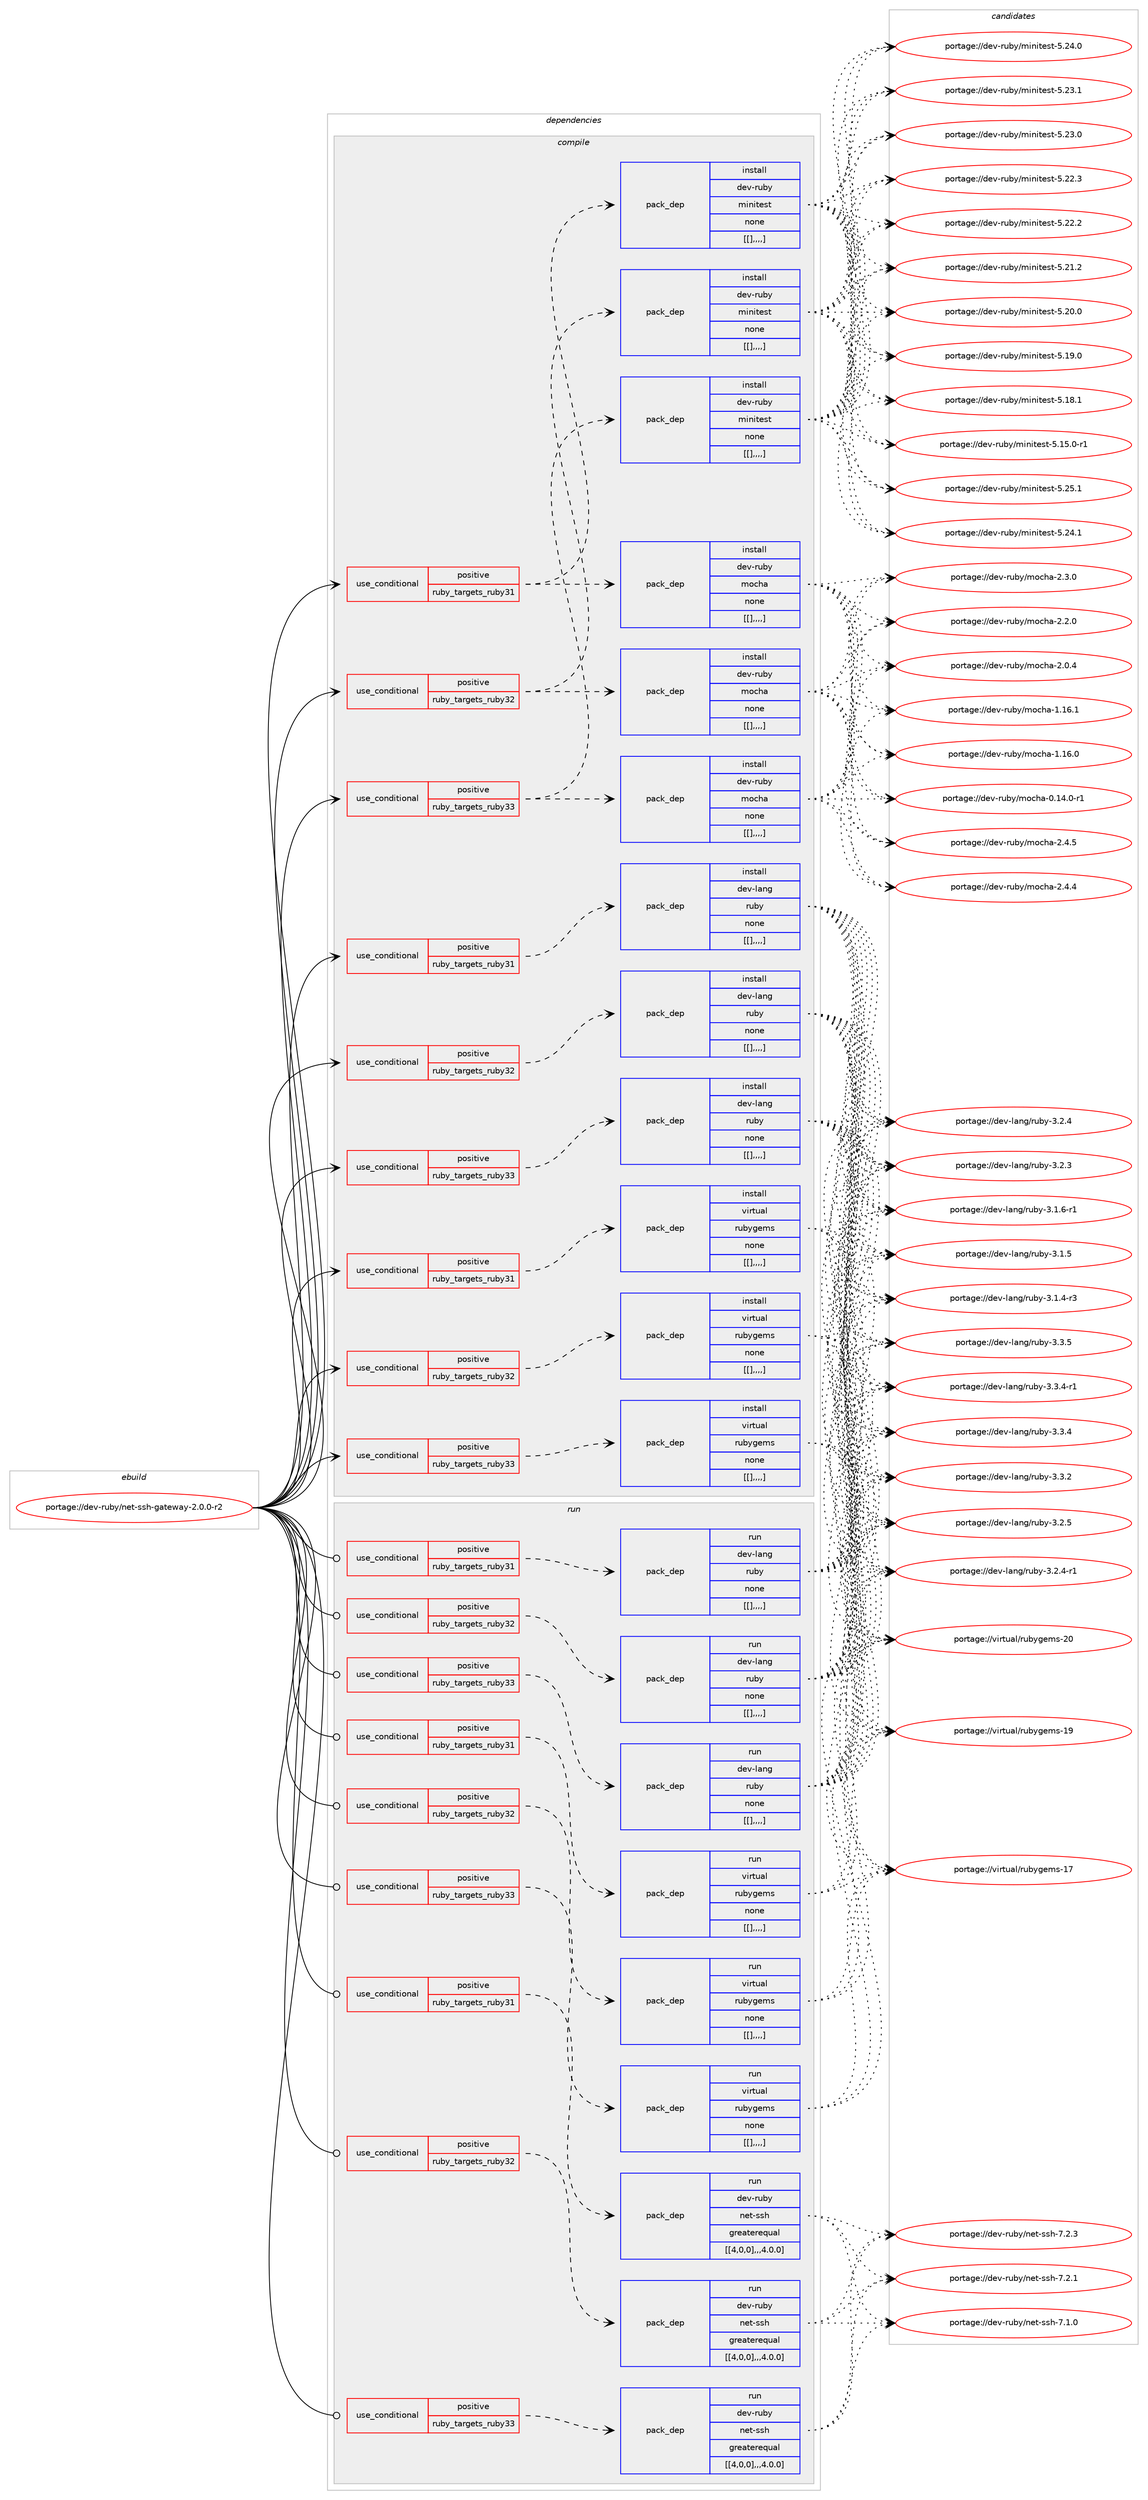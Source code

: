 digraph prolog {

# *************
# Graph options
# *************

newrank=true;
concentrate=true;
compound=true;
graph [rankdir=LR,fontname=Helvetica,fontsize=10,ranksep=1.5];#, ranksep=2.5, nodesep=0.2];
edge  [arrowhead=vee];
node  [fontname=Helvetica,fontsize=10];

# **********
# The ebuild
# **********

subgraph cluster_leftcol {
color=gray;
label=<<i>ebuild</i>>;
id [label="portage://dev-ruby/net-ssh-gateway-2.0.0-r2", color=red, width=4, href="../dev-ruby/net-ssh-gateway-2.0.0-r2.svg"];
}

# ****************
# The dependencies
# ****************

subgraph cluster_midcol {
color=gray;
label=<<i>dependencies</i>>;
subgraph cluster_compile {
fillcolor="#eeeeee";
style=filled;
label=<<i>compile</i>>;
subgraph cond53246 {
dependency195591 [label=<<TABLE BORDER="0" CELLBORDER="1" CELLSPACING="0" CELLPADDING="4"><TR><TD ROWSPAN="3" CELLPADDING="10">use_conditional</TD></TR><TR><TD>positive</TD></TR><TR><TD>ruby_targets_ruby31</TD></TR></TABLE>>, shape=none, color=red];
subgraph pack141009 {
dependency195592 [label=<<TABLE BORDER="0" CELLBORDER="1" CELLSPACING="0" CELLPADDING="4" WIDTH="220"><TR><TD ROWSPAN="6" CELLPADDING="30">pack_dep</TD></TR><TR><TD WIDTH="110">install</TD></TR><TR><TD>dev-lang</TD></TR><TR><TD>ruby</TD></TR><TR><TD>none</TD></TR><TR><TD>[[],,,,]</TD></TR></TABLE>>, shape=none, color=blue];
}
dependency195591:e -> dependency195592:w [weight=20,style="dashed",arrowhead="vee"];
}
id:e -> dependency195591:w [weight=20,style="solid",arrowhead="vee"];
subgraph cond53247 {
dependency195593 [label=<<TABLE BORDER="0" CELLBORDER="1" CELLSPACING="0" CELLPADDING="4"><TR><TD ROWSPAN="3" CELLPADDING="10">use_conditional</TD></TR><TR><TD>positive</TD></TR><TR><TD>ruby_targets_ruby31</TD></TR></TABLE>>, shape=none, color=red];
subgraph pack141010 {
dependency195594 [label=<<TABLE BORDER="0" CELLBORDER="1" CELLSPACING="0" CELLPADDING="4" WIDTH="220"><TR><TD ROWSPAN="6" CELLPADDING="30">pack_dep</TD></TR><TR><TD WIDTH="110">install</TD></TR><TR><TD>dev-ruby</TD></TR><TR><TD>minitest</TD></TR><TR><TD>none</TD></TR><TR><TD>[[],,,,]</TD></TR></TABLE>>, shape=none, color=blue];
}
dependency195593:e -> dependency195594:w [weight=20,style="dashed",arrowhead="vee"];
subgraph pack141011 {
dependency195595 [label=<<TABLE BORDER="0" CELLBORDER="1" CELLSPACING="0" CELLPADDING="4" WIDTH="220"><TR><TD ROWSPAN="6" CELLPADDING="30">pack_dep</TD></TR><TR><TD WIDTH="110">install</TD></TR><TR><TD>dev-ruby</TD></TR><TR><TD>mocha</TD></TR><TR><TD>none</TD></TR><TR><TD>[[],,,,]</TD></TR></TABLE>>, shape=none, color=blue];
}
dependency195593:e -> dependency195595:w [weight=20,style="dashed",arrowhead="vee"];
}
id:e -> dependency195593:w [weight=20,style="solid",arrowhead="vee"];
subgraph cond53248 {
dependency195596 [label=<<TABLE BORDER="0" CELLBORDER="1" CELLSPACING="0" CELLPADDING="4"><TR><TD ROWSPAN="3" CELLPADDING="10">use_conditional</TD></TR><TR><TD>positive</TD></TR><TR><TD>ruby_targets_ruby31</TD></TR></TABLE>>, shape=none, color=red];
subgraph pack141012 {
dependency195597 [label=<<TABLE BORDER="0" CELLBORDER="1" CELLSPACING="0" CELLPADDING="4" WIDTH="220"><TR><TD ROWSPAN="6" CELLPADDING="30">pack_dep</TD></TR><TR><TD WIDTH="110">install</TD></TR><TR><TD>virtual</TD></TR><TR><TD>rubygems</TD></TR><TR><TD>none</TD></TR><TR><TD>[[],,,,]</TD></TR></TABLE>>, shape=none, color=blue];
}
dependency195596:e -> dependency195597:w [weight=20,style="dashed",arrowhead="vee"];
}
id:e -> dependency195596:w [weight=20,style="solid",arrowhead="vee"];
subgraph cond53249 {
dependency195598 [label=<<TABLE BORDER="0" CELLBORDER="1" CELLSPACING="0" CELLPADDING="4"><TR><TD ROWSPAN="3" CELLPADDING="10">use_conditional</TD></TR><TR><TD>positive</TD></TR><TR><TD>ruby_targets_ruby32</TD></TR></TABLE>>, shape=none, color=red];
subgraph pack141013 {
dependency195599 [label=<<TABLE BORDER="0" CELLBORDER="1" CELLSPACING="0" CELLPADDING="4" WIDTH="220"><TR><TD ROWSPAN="6" CELLPADDING="30">pack_dep</TD></TR><TR><TD WIDTH="110">install</TD></TR><TR><TD>dev-lang</TD></TR><TR><TD>ruby</TD></TR><TR><TD>none</TD></TR><TR><TD>[[],,,,]</TD></TR></TABLE>>, shape=none, color=blue];
}
dependency195598:e -> dependency195599:w [weight=20,style="dashed",arrowhead="vee"];
}
id:e -> dependency195598:w [weight=20,style="solid",arrowhead="vee"];
subgraph cond53250 {
dependency195600 [label=<<TABLE BORDER="0" CELLBORDER="1" CELLSPACING="0" CELLPADDING="4"><TR><TD ROWSPAN="3" CELLPADDING="10">use_conditional</TD></TR><TR><TD>positive</TD></TR><TR><TD>ruby_targets_ruby32</TD></TR></TABLE>>, shape=none, color=red];
subgraph pack141014 {
dependency195601 [label=<<TABLE BORDER="0" CELLBORDER="1" CELLSPACING="0" CELLPADDING="4" WIDTH="220"><TR><TD ROWSPAN="6" CELLPADDING="30">pack_dep</TD></TR><TR><TD WIDTH="110">install</TD></TR><TR><TD>dev-ruby</TD></TR><TR><TD>minitest</TD></TR><TR><TD>none</TD></TR><TR><TD>[[],,,,]</TD></TR></TABLE>>, shape=none, color=blue];
}
dependency195600:e -> dependency195601:w [weight=20,style="dashed",arrowhead="vee"];
subgraph pack141015 {
dependency195602 [label=<<TABLE BORDER="0" CELLBORDER="1" CELLSPACING="0" CELLPADDING="4" WIDTH="220"><TR><TD ROWSPAN="6" CELLPADDING="30">pack_dep</TD></TR><TR><TD WIDTH="110">install</TD></TR><TR><TD>dev-ruby</TD></TR><TR><TD>mocha</TD></TR><TR><TD>none</TD></TR><TR><TD>[[],,,,]</TD></TR></TABLE>>, shape=none, color=blue];
}
dependency195600:e -> dependency195602:w [weight=20,style="dashed",arrowhead="vee"];
}
id:e -> dependency195600:w [weight=20,style="solid",arrowhead="vee"];
subgraph cond53251 {
dependency195603 [label=<<TABLE BORDER="0" CELLBORDER="1" CELLSPACING="0" CELLPADDING="4"><TR><TD ROWSPAN="3" CELLPADDING="10">use_conditional</TD></TR><TR><TD>positive</TD></TR><TR><TD>ruby_targets_ruby32</TD></TR></TABLE>>, shape=none, color=red];
subgraph pack141016 {
dependency195604 [label=<<TABLE BORDER="0" CELLBORDER="1" CELLSPACING="0" CELLPADDING="4" WIDTH="220"><TR><TD ROWSPAN="6" CELLPADDING="30">pack_dep</TD></TR><TR><TD WIDTH="110">install</TD></TR><TR><TD>virtual</TD></TR><TR><TD>rubygems</TD></TR><TR><TD>none</TD></TR><TR><TD>[[],,,,]</TD></TR></TABLE>>, shape=none, color=blue];
}
dependency195603:e -> dependency195604:w [weight=20,style="dashed",arrowhead="vee"];
}
id:e -> dependency195603:w [weight=20,style="solid",arrowhead="vee"];
subgraph cond53252 {
dependency195605 [label=<<TABLE BORDER="0" CELLBORDER="1" CELLSPACING="0" CELLPADDING="4"><TR><TD ROWSPAN="3" CELLPADDING="10">use_conditional</TD></TR><TR><TD>positive</TD></TR><TR><TD>ruby_targets_ruby33</TD></TR></TABLE>>, shape=none, color=red];
subgraph pack141017 {
dependency195606 [label=<<TABLE BORDER="0" CELLBORDER="1" CELLSPACING="0" CELLPADDING="4" WIDTH="220"><TR><TD ROWSPAN="6" CELLPADDING="30">pack_dep</TD></TR><TR><TD WIDTH="110">install</TD></TR><TR><TD>dev-lang</TD></TR><TR><TD>ruby</TD></TR><TR><TD>none</TD></TR><TR><TD>[[],,,,]</TD></TR></TABLE>>, shape=none, color=blue];
}
dependency195605:e -> dependency195606:w [weight=20,style="dashed",arrowhead="vee"];
}
id:e -> dependency195605:w [weight=20,style="solid",arrowhead="vee"];
subgraph cond53253 {
dependency195607 [label=<<TABLE BORDER="0" CELLBORDER="1" CELLSPACING="0" CELLPADDING="4"><TR><TD ROWSPAN="3" CELLPADDING="10">use_conditional</TD></TR><TR><TD>positive</TD></TR><TR><TD>ruby_targets_ruby33</TD></TR></TABLE>>, shape=none, color=red];
subgraph pack141018 {
dependency195608 [label=<<TABLE BORDER="0" CELLBORDER="1" CELLSPACING="0" CELLPADDING="4" WIDTH="220"><TR><TD ROWSPAN="6" CELLPADDING="30">pack_dep</TD></TR><TR><TD WIDTH="110">install</TD></TR><TR><TD>dev-ruby</TD></TR><TR><TD>minitest</TD></TR><TR><TD>none</TD></TR><TR><TD>[[],,,,]</TD></TR></TABLE>>, shape=none, color=blue];
}
dependency195607:e -> dependency195608:w [weight=20,style="dashed",arrowhead="vee"];
subgraph pack141019 {
dependency195609 [label=<<TABLE BORDER="0" CELLBORDER="1" CELLSPACING="0" CELLPADDING="4" WIDTH="220"><TR><TD ROWSPAN="6" CELLPADDING="30">pack_dep</TD></TR><TR><TD WIDTH="110">install</TD></TR><TR><TD>dev-ruby</TD></TR><TR><TD>mocha</TD></TR><TR><TD>none</TD></TR><TR><TD>[[],,,,]</TD></TR></TABLE>>, shape=none, color=blue];
}
dependency195607:e -> dependency195609:w [weight=20,style="dashed",arrowhead="vee"];
}
id:e -> dependency195607:w [weight=20,style="solid",arrowhead="vee"];
subgraph cond53254 {
dependency195610 [label=<<TABLE BORDER="0" CELLBORDER="1" CELLSPACING="0" CELLPADDING="4"><TR><TD ROWSPAN="3" CELLPADDING="10">use_conditional</TD></TR><TR><TD>positive</TD></TR><TR><TD>ruby_targets_ruby33</TD></TR></TABLE>>, shape=none, color=red];
subgraph pack141020 {
dependency195611 [label=<<TABLE BORDER="0" CELLBORDER="1" CELLSPACING="0" CELLPADDING="4" WIDTH="220"><TR><TD ROWSPAN="6" CELLPADDING="30">pack_dep</TD></TR><TR><TD WIDTH="110">install</TD></TR><TR><TD>virtual</TD></TR><TR><TD>rubygems</TD></TR><TR><TD>none</TD></TR><TR><TD>[[],,,,]</TD></TR></TABLE>>, shape=none, color=blue];
}
dependency195610:e -> dependency195611:w [weight=20,style="dashed",arrowhead="vee"];
}
id:e -> dependency195610:w [weight=20,style="solid",arrowhead="vee"];
}
subgraph cluster_compileandrun {
fillcolor="#eeeeee";
style=filled;
label=<<i>compile and run</i>>;
}
subgraph cluster_run {
fillcolor="#eeeeee";
style=filled;
label=<<i>run</i>>;
subgraph cond53255 {
dependency195612 [label=<<TABLE BORDER="0" CELLBORDER="1" CELLSPACING="0" CELLPADDING="4"><TR><TD ROWSPAN="3" CELLPADDING="10">use_conditional</TD></TR><TR><TD>positive</TD></TR><TR><TD>ruby_targets_ruby31</TD></TR></TABLE>>, shape=none, color=red];
subgraph pack141021 {
dependency195613 [label=<<TABLE BORDER="0" CELLBORDER="1" CELLSPACING="0" CELLPADDING="4" WIDTH="220"><TR><TD ROWSPAN="6" CELLPADDING="30">pack_dep</TD></TR><TR><TD WIDTH="110">run</TD></TR><TR><TD>dev-lang</TD></TR><TR><TD>ruby</TD></TR><TR><TD>none</TD></TR><TR><TD>[[],,,,]</TD></TR></TABLE>>, shape=none, color=blue];
}
dependency195612:e -> dependency195613:w [weight=20,style="dashed",arrowhead="vee"];
}
id:e -> dependency195612:w [weight=20,style="solid",arrowhead="odot"];
subgraph cond53256 {
dependency195614 [label=<<TABLE BORDER="0" CELLBORDER="1" CELLSPACING="0" CELLPADDING="4"><TR><TD ROWSPAN="3" CELLPADDING="10">use_conditional</TD></TR><TR><TD>positive</TD></TR><TR><TD>ruby_targets_ruby31</TD></TR></TABLE>>, shape=none, color=red];
subgraph pack141022 {
dependency195615 [label=<<TABLE BORDER="0" CELLBORDER="1" CELLSPACING="0" CELLPADDING="4" WIDTH="220"><TR><TD ROWSPAN="6" CELLPADDING="30">pack_dep</TD></TR><TR><TD WIDTH="110">run</TD></TR><TR><TD>dev-ruby</TD></TR><TR><TD>net-ssh</TD></TR><TR><TD>greaterequal</TD></TR><TR><TD>[[4,0,0],,,4.0.0]</TD></TR></TABLE>>, shape=none, color=blue];
}
dependency195614:e -> dependency195615:w [weight=20,style="dashed",arrowhead="vee"];
}
id:e -> dependency195614:w [weight=20,style="solid",arrowhead="odot"];
subgraph cond53257 {
dependency195616 [label=<<TABLE BORDER="0" CELLBORDER="1" CELLSPACING="0" CELLPADDING="4"><TR><TD ROWSPAN="3" CELLPADDING="10">use_conditional</TD></TR><TR><TD>positive</TD></TR><TR><TD>ruby_targets_ruby31</TD></TR></TABLE>>, shape=none, color=red];
subgraph pack141023 {
dependency195617 [label=<<TABLE BORDER="0" CELLBORDER="1" CELLSPACING="0" CELLPADDING="4" WIDTH="220"><TR><TD ROWSPAN="6" CELLPADDING="30">pack_dep</TD></TR><TR><TD WIDTH="110">run</TD></TR><TR><TD>virtual</TD></TR><TR><TD>rubygems</TD></TR><TR><TD>none</TD></TR><TR><TD>[[],,,,]</TD></TR></TABLE>>, shape=none, color=blue];
}
dependency195616:e -> dependency195617:w [weight=20,style="dashed",arrowhead="vee"];
}
id:e -> dependency195616:w [weight=20,style="solid",arrowhead="odot"];
subgraph cond53258 {
dependency195618 [label=<<TABLE BORDER="0" CELLBORDER="1" CELLSPACING="0" CELLPADDING="4"><TR><TD ROWSPAN="3" CELLPADDING="10">use_conditional</TD></TR><TR><TD>positive</TD></TR><TR><TD>ruby_targets_ruby32</TD></TR></TABLE>>, shape=none, color=red];
subgraph pack141024 {
dependency195619 [label=<<TABLE BORDER="0" CELLBORDER="1" CELLSPACING="0" CELLPADDING="4" WIDTH="220"><TR><TD ROWSPAN="6" CELLPADDING="30">pack_dep</TD></TR><TR><TD WIDTH="110">run</TD></TR><TR><TD>dev-lang</TD></TR><TR><TD>ruby</TD></TR><TR><TD>none</TD></TR><TR><TD>[[],,,,]</TD></TR></TABLE>>, shape=none, color=blue];
}
dependency195618:e -> dependency195619:w [weight=20,style="dashed",arrowhead="vee"];
}
id:e -> dependency195618:w [weight=20,style="solid",arrowhead="odot"];
subgraph cond53259 {
dependency195620 [label=<<TABLE BORDER="0" CELLBORDER="1" CELLSPACING="0" CELLPADDING="4"><TR><TD ROWSPAN="3" CELLPADDING="10">use_conditional</TD></TR><TR><TD>positive</TD></TR><TR><TD>ruby_targets_ruby32</TD></TR></TABLE>>, shape=none, color=red];
subgraph pack141025 {
dependency195621 [label=<<TABLE BORDER="0" CELLBORDER="1" CELLSPACING="0" CELLPADDING="4" WIDTH="220"><TR><TD ROWSPAN="6" CELLPADDING="30">pack_dep</TD></TR><TR><TD WIDTH="110">run</TD></TR><TR><TD>dev-ruby</TD></TR><TR><TD>net-ssh</TD></TR><TR><TD>greaterequal</TD></TR><TR><TD>[[4,0,0],,,4.0.0]</TD></TR></TABLE>>, shape=none, color=blue];
}
dependency195620:e -> dependency195621:w [weight=20,style="dashed",arrowhead="vee"];
}
id:e -> dependency195620:w [weight=20,style="solid",arrowhead="odot"];
subgraph cond53260 {
dependency195622 [label=<<TABLE BORDER="0" CELLBORDER="1" CELLSPACING="0" CELLPADDING="4"><TR><TD ROWSPAN="3" CELLPADDING="10">use_conditional</TD></TR><TR><TD>positive</TD></TR><TR><TD>ruby_targets_ruby32</TD></TR></TABLE>>, shape=none, color=red];
subgraph pack141026 {
dependency195623 [label=<<TABLE BORDER="0" CELLBORDER="1" CELLSPACING="0" CELLPADDING="4" WIDTH="220"><TR><TD ROWSPAN="6" CELLPADDING="30">pack_dep</TD></TR><TR><TD WIDTH="110">run</TD></TR><TR><TD>virtual</TD></TR><TR><TD>rubygems</TD></TR><TR><TD>none</TD></TR><TR><TD>[[],,,,]</TD></TR></TABLE>>, shape=none, color=blue];
}
dependency195622:e -> dependency195623:w [weight=20,style="dashed",arrowhead="vee"];
}
id:e -> dependency195622:w [weight=20,style="solid",arrowhead="odot"];
subgraph cond53261 {
dependency195624 [label=<<TABLE BORDER="0" CELLBORDER="1" CELLSPACING="0" CELLPADDING="4"><TR><TD ROWSPAN="3" CELLPADDING="10">use_conditional</TD></TR><TR><TD>positive</TD></TR><TR><TD>ruby_targets_ruby33</TD></TR></TABLE>>, shape=none, color=red];
subgraph pack141027 {
dependency195625 [label=<<TABLE BORDER="0" CELLBORDER="1" CELLSPACING="0" CELLPADDING="4" WIDTH="220"><TR><TD ROWSPAN="6" CELLPADDING="30">pack_dep</TD></TR><TR><TD WIDTH="110">run</TD></TR><TR><TD>dev-lang</TD></TR><TR><TD>ruby</TD></TR><TR><TD>none</TD></TR><TR><TD>[[],,,,]</TD></TR></TABLE>>, shape=none, color=blue];
}
dependency195624:e -> dependency195625:w [weight=20,style="dashed",arrowhead="vee"];
}
id:e -> dependency195624:w [weight=20,style="solid",arrowhead="odot"];
subgraph cond53262 {
dependency195626 [label=<<TABLE BORDER="0" CELLBORDER="1" CELLSPACING="0" CELLPADDING="4"><TR><TD ROWSPAN="3" CELLPADDING="10">use_conditional</TD></TR><TR><TD>positive</TD></TR><TR><TD>ruby_targets_ruby33</TD></TR></TABLE>>, shape=none, color=red];
subgraph pack141028 {
dependency195627 [label=<<TABLE BORDER="0" CELLBORDER="1" CELLSPACING="0" CELLPADDING="4" WIDTH="220"><TR><TD ROWSPAN="6" CELLPADDING="30">pack_dep</TD></TR><TR><TD WIDTH="110">run</TD></TR><TR><TD>dev-ruby</TD></TR><TR><TD>net-ssh</TD></TR><TR><TD>greaterequal</TD></TR><TR><TD>[[4,0,0],,,4.0.0]</TD></TR></TABLE>>, shape=none, color=blue];
}
dependency195626:e -> dependency195627:w [weight=20,style="dashed",arrowhead="vee"];
}
id:e -> dependency195626:w [weight=20,style="solid",arrowhead="odot"];
subgraph cond53263 {
dependency195628 [label=<<TABLE BORDER="0" CELLBORDER="1" CELLSPACING="0" CELLPADDING="4"><TR><TD ROWSPAN="3" CELLPADDING="10">use_conditional</TD></TR><TR><TD>positive</TD></TR><TR><TD>ruby_targets_ruby33</TD></TR></TABLE>>, shape=none, color=red];
subgraph pack141029 {
dependency195629 [label=<<TABLE BORDER="0" CELLBORDER="1" CELLSPACING="0" CELLPADDING="4" WIDTH="220"><TR><TD ROWSPAN="6" CELLPADDING="30">pack_dep</TD></TR><TR><TD WIDTH="110">run</TD></TR><TR><TD>virtual</TD></TR><TR><TD>rubygems</TD></TR><TR><TD>none</TD></TR><TR><TD>[[],,,,]</TD></TR></TABLE>>, shape=none, color=blue];
}
dependency195628:e -> dependency195629:w [weight=20,style="dashed",arrowhead="vee"];
}
id:e -> dependency195628:w [weight=20,style="solid",arrowhead="odot"];
}
}

# **************
# The candidates
# **************

subgraph cluster_choices {
rank=same;
color=gray;
label=<<i>candidates</i>>;

subgraph choice141009 {
color=black;
nodesep=1;
choice10010111845108971101034711411798121455146514653 [label="portage://dev-lang/ruby-3.3.5", color=red, width=4,href="../dev-lang/ruby-3.3.5.svg"];
choice100101118451089711010347114117981214551465146524511449 [label="portage://dev-lang/ruby-3.3.4-r1", color=red, width=4,href="../dev-lang/ruby-3.3.4-r1.svg"];
choice10010111845108971101034711411798121455146514652 [label="portage://dev-lang/ruby-3.3.4", color=red, width=4,href="../dev-lang/ruby-3.3.4.svg"];
choice10010111845108971101034711411798121455146514650 [label="portage://dev-lang/ruby-3.3.2", color=red, width=4,href="../dev-lang/ruby-3.3.2.svg"];
choice10010111845108971101034711411798121455146504653 [label="portage://dev-lang/ruby-3.2.5", color=red, width=4,href="../dev-lang/ruby-3.2.5.svg"];
choice100101118451089711010347114117981214551465046524511449 [label="portage://dev-lang/ruby-3.2.4-r1", color=red, width=4,href="../dev-lang/ruby-3.2.4-r1.svg"];
choice10010111845108971101034711411798121455146504652 [label="portage://dev-lang/ruby-3.2.4", color=red, width=4,href="../dev-lang/ruby-3.2.4.svg"];
choice10010111845108971101034711411798121455146504651 [label="portage://dev-lang/ruby-3.2.3", color=red, width=4,href="../dev-lang/ruby-3.2.3.svg"];
choice100101118451089711010347114117981214551464946544511449 [label="portage://dev-lang/ruby-3.1.6-r1", color=red, width=4,href="../dev-lang/ruby-3.1.6-r1.svg"];
choice10010111845108971101034711411798121455146494653 [label="portage://dev-lang/ruby-3.1.5", color=red, width=4,href="../dev-lang/ruby-3.1.5.svg"];
choice100101118451089711010347114117981214551464946524511451 [label="portage://dev-lang/ruby-3.1.4-r3", color=red, width=4,href="../dev-lang/ruby-3.1.4-r3.svg"];
dependency195592:e -> choice10010111845108971101034711411798121455146514653:w [style=dotted,weight="100"];
dependency195592:e -> choice100101118451089711010347114117981214551465146524511449:w [style=dotted,weight="100"];
dependency195592:e -> choice10010111845108971101034711411798121455146514652:w [style=dotted,weight="100"];
dependency195592:e -> choice10010111845108971101034711411798121455146514650:w [style=dotted,weight="100"];
dependency195592:e -> choice10010111845108971101034711411798121455146504653:w [style=dotted,weight="100"];
dependency195592:e -> choice100101118451089711010347114117981214551465046524511449:w [style=dotted,weight="100"];
dependency195592:e -> choice10010111845108971101034711411798121455146504652:w [style=dotted,weight="100"];
dependency195592:e -> choice10010111845108971101034711411798121455146504651:w [style=dotted,weight="100"];
dependency195592:e -> choice100101118451089711010347114117981214551464946544511449:w [style=dotted,weight="100"];
dependency195592:e -> choice10010111845108971101034711411798121455146494653:w [style=dotted,weight="100"];
dependency195592:e -> choice100101118451089711010347114117981214551464946524511451:w [style=dotted,weight="100"];
}
subgraph choice141010 {
color=black;
nodesep=1;
choice10010111845114117981214710910511010511610111511645534650534649 [label="portage://dev-ruby/minitest-5.25.1", color=red, width=4,href="../dev-ruby/minitest-5.25.1.svg"];
choice10010111845114117981214710910511010511610111511645534650524649 [label="portage://dev-ruby/minitest-5.24.1", color=red, width=4,href="../dev-ruby/minitest-5.24.1.svg"];
choice10010111845114117981214710910511010511610111511645534650524648 [label="portage://dev-ruby/minitest-5.24.0", color=red, width=4,href="../dev-ruby/minitest-5.24.0.svg"];
choice10010111845114117981214710910511010511610111511645534650514649 [label="portage://dev-ruby/minitest-5.23.1", color=red, width=4,href="../dev-ruby/minitest-5.23.1.svg"];
choice10010111845114117981214710910511010511610111511645534650514648 [label="portage://dev-ruby/minitest-5.23.0", color=red, width=4,href="../dev-ruby/minitest-5.23.0.svg"];
choice10010111845114117981214710910511010511610111511645534650504651 [label="portage://dev-ruby/minitest-5.22.3", color=red, width=4,href="../dev-ruby/minitest-5.22.3.svg"];
choice10010111845114117981214710910511010511610111511645534650504650 [label="portage://dev-ruby/minitest-5.22.2", color=red, width=4,href="../dev-ruby/minitest-5.22.2.svg"];
choice10010111845114117981214710910511010511610111511645534650494650 [label="portage://dev-ruby/minitest-5.21.2", color=red, width=4,href="../dev-ruby/minitest-5.21.2.svg"];
choice10010111845114117981214710910511010511610111511645534650484648 [label="portage://dev-ruby/minitest-5.20.0", color=red, width=4,href="../dev-ruby/minitest-5.20.0.svg"];
choice10010111845114117981214710910511010511610111511645534649574648 [label="portage://dev-ruby/minitest-5.19.0", color=red, width=4,href="../dev-ruby/minitest-5.19.0.svg"];
choice10010111845114117981214710910511010511610111511645534649564649 [label="portage://dev-ruby/minitest-5.18.1", color=red, width=4,href="../dev-ruby/minitest-5.18.1.svg"];
choice100101118451141179812147109105110105116101115116455346495346484511449 [label="portage://dev-ruby/minitest-5.15.0-r1", color=red, width=4,href="../dev-ruby/minitest-5.15.0-r1.svg"];
dependency195594:e -> choice10010111845114117981214710910511010511610111511645534650534649:w [style=dotted,weight="100"];
dependency195594:e -> choice10010111845114117981214710910511010511610111511645534650524649:w [style=dotted,weight="100"];
dependency195594:e -> choice10010111845114117981214710910511010511610111511645534650524648:w [style=dotted,weight="100"];
dependency195594:e -> choice10010111845114117981214710910511010511610111511645534650514649:w [style=dotted,weight="100"];
dependency195594:e -> choice10010111845114117981214710910511010511610111511645534650514648:w [style=dotted,weight="100"];
dependency195594:e -> choice10010111845114117981214710910511010511610111511645534650504651:w [style=dotted,weight="100"];
dependency195594:e -> choice10010111845114117981214710910511010511610111511645534650504650:w [style=dotted,weight="100"];
dependency195594:e -> choice10010111845114117981214710910511010511610111511645534650494650:w [style=dotted,weight="100"];
dependency195594:e -> choice10010111845114117981214710910511010511610111511645534650484648:w [style=dotted,weight="100"];
dependency195594:e -> choice10010111845114117981214710910511010511610111511645534649574648:w [style=dotted,weight="100"];
dependency195594:e -> choice10010111845114117981214710910511010511610111511645534649564649:w [style=dotted,weight="100"];
dependency195594:e -> choice100101118451141179812147109105110105116101115116455346495346484511449:w [style=dotted,weight="100"];
}
subgraph choice141011 {
color=black;
nodesep=1;
choice1001011184511411798121471091119910497455046524653 [label="portage://dev-ruby/mocha-2.4.5", color=red, width=4,href="../dev-ruby/mocha-2.4.5.svg"];
choice1001011184511411798121471091119910497455046524652 [label="portage://dev-ruby/mocha-2.4.4", color=red, width=4,href="../dev-ruby/mocha-2.4.4.svg"];
choice1001011184511411798121471091119910497455046514648 [label="portage://dev-ruby/mocha-2.3.0", color=red, width=4,href="../dev-ruby/mocha-2.3.0.svg"];
choice1001011184511411798121471091119910497455046504648 [label="portage://dev-ruby/mocha-2.2.0", color=red, width=4,href="../dev-ruby/mocha-2.2.0.svg"];
choice1001011184511411798121471091119910497455046484652 [label="portage://dev-ruby/mocha-2.0.4", color=red, width=4,href="../dev-ruby/mocha-2.0.4.svg"];
choice100101118451141179812147109111991049745494649544649 [label="portage://dev-ruby/mocha-1.16.1", color=red, width=4,href="../dev-ruby/mocha-1.16.1.svg"];
choice100101118451141179812147109111991049745494649544648 [label="portage://dev-ruby/mocha-1.16.0", color=red, width=4,href="../dev-ruby/mocha-1.16.0.svg"];
choice1001011184511411798121471091119910497454846495246484511449 [label="portage://dev-ruby/mocha-0.14.0-r1", color=red, width=4,href="../dev-ruby/mocha-0.14.0-r1.svg"];
dependency195595:e -> choice1001011184511411798121471091119910497455046524653:w [style=dotted,weight="100"];
dependency195595:e -> choice1001011184511411798121471091119910497455046524652:w [style=dotted,weight="100"];
dependency195595:e -> choice1001011184511411798121471091119910497455046514648:w [style=dotted,weight="100"];
dependency195595:e -> choice1001011184511411798121471091119910497455046504648:w [style=dotted,weight="100"];
dependency195595:e -> choice1001011184511411798121471091119910497455046484652:w [style=dotted,weight="100"];
dependency195595:e -> choice100101118451141179812147109111991049745494649544649:w [style=dotted,weight="100"];
dependency195595:e -> choice100101118451141179812147109111991049745494649544648:w [style=dotted,weight="100"];
dependency195595:e -> choice1001011184511411798121471091119910497454846495246484511449:w [style=dotted,weight="100"];
}
subgraph choice141012 {
color=black;
nodesep=1;
choice118105114116117971084711411798121103101109115455048 [label="portage://virtual/rubygems-20", color=red, width=4,href="../virtual/rubygems-20.svg"];
choice118105114116117971084711411798121103101109115454957 [label="portage://virtual/rubygems-19", color=red, width=4,href="../virtual/rubygems-19.svg"];
choice118105114116117971084711411798121103101109115454955 [label="portage://virtual/rubygems-17", color=red, width=4,href="../virtual/rubygems-17.svg"];
dependency195597:e -> choice118105114116117971084711411798121103101109115455048:w [style=dotted,weight="100"];
dependency195597:e -> choice118105114116117971084711411798121103101109115454957:w [style=dotted,weight="100"];
dependency195597:e -> choice118105114116117971084711411798121103101109115454955:w [style=dotted,weight="100"];
}
subgraph choice141013 {
color=black;
nodesep=1;
choice10010111845108971101034711411798121455146514653 [label="portage://dev-lang/ruby-3.3.5", color=red, width=4,href="../dev-lang/ruby-3.3.5.svg"];
choice100101118451089711010347114117981214551465146524511449 [label="portage://dev-lang/ruby-3.3.4-r1", color=red, width=4,href="../dev-lang/ruby-3.3.4-r1.svg"];
choice10010111845108971101034711411798121455146514652 [label="portage://dev-lang/ruby-3.3.4", color=red, width=4,href="../dev-lang/ruby-3.3.4.svg"];
choice10010111845108971101034711411798121455146514650 [label="portage://dev-lang/ruby-3.3.2", color=red, width=4,href="../dev-lang/ruby-3.3.2.svg"];
choice10010111845108971101034711411798121455146504653 [label="portage://dev-lang/ruby-3.2.5", color=red, width=4,href="../dev-lang/ruby-3.2.5.svg"];
choice100101118451089711010347114117981214551465046524511449 [label="portage://dev-lang/ruby-3.2.4-r1", color=red, width=4,href="../dev-lang/ruby-3.2.4-r1.svg"];
choice10010111845108971101034711411798121455146504652 [label="portage://dev-lang/ruby-3.2.4", color=red, width=4,href="../dev-lang/ruby-3.2.4.svg"];
choice10010111845108971101034711411798121455146504651 [label="portage://dev-lang/ruby-3.2.3", color=red, width=4,href="../dev-lang/ruby-3.2.3.svg"];
choice100101118451089711010347114117981214551464946544511449 [label="portage://dev-lang/ruby-3.1.6-r1", color=red, width=4,href="../dev-lang/ruby-3.1.6-r1.svg"];
choice10010111845108971101034711411798121455146494653 [label="portage://dev-lang/ruby-3.1.5", color=red, width=4,href="../dev-lang/ruby-3.1.5.svg"];
choice100101118451089711010347114117981214551464946524511451 [label="portage://dev-lang/ruby-3.1.4-r3", color=red, width=4,href="../dev-lang/ruby-3.1.4-r3.svg"];
dependency195599:e -> choice10010111845108971101034711411798121455146514653:w [style=dotted,weight="100"];
dependency195599:e -> choice100101118451089711010347114117981214551465146524511449:w [style=dotted,weight="100"];
dependency195599:e -> choice10010111845108971101034711411798121455146514652:w [style=dotted,weight="100"];
dependency195599:e -> choice10010111845108971101034711411798121455146514650:w [style=dotted,weight="100"];
dependency195599:e -> choice10010111845108971101034711411798121455146504653:w [style=dotted,weight="100"];
dependency195599:e -> choice100101118451089711010347114117981214551465046524511449:w [style=dotted,weight="100"];
dependency195599:e -> choice10010111845108971101034711411798121455146504652:w [style=dotted,weight="100"];
dependency195599:e -> choice10010111845108971101034711411798121455146504651:w [style=dotted,weight="100"];
dependency195599:e -> choice100101118451089711010347114117981214551464946544511449:w [style=dotted,weight="100"];
dependency195599:e -> choice10010111845108971101034711411798121455146494653:w [style=dotted,weight="100"];
dependency195599:e -> choice100101118451089711010347114117981214551464946524511451:w [style=dotted,weight="100"];
}
subgraph choice141014 {
color=black;
nodesep=1;
choice10010111845114117981214710910511010511610111511645534650534649 [label="portage://dev-ruby/minitest-5.25.1", color=red, width=4,href="../dev-ruby/minitest-5.25.1.svg"];
choice10010111845114117981214710910511010511610111511645534650524649 [label="portage://dev-ruby/minitest-5.24.1", color=red, width=4,href="../dev-ruby/minitest-5.24.1.svg"];
choice10010111845114117981214710910511010511610111511645534650524648 [label="portage://dev-ruby/minitest-5.24.0", color=red, width=4,href="../dev-ruby/minitest-5.24.0.svg"];
choice10010111845114117981214710910511010511610111511645534650514649 [label="portage://dev-ruby/minitest-5.23.1", color=red, width=4,href="../dev-ruby/minitest-5.23.1.svg"];
choice10010111845114117981214710910511010511610111511645534650514648 [label="portage://dev-ruby/minitest-5.23.0", color=red, width=4,href="../dev-ruby/minitest-5.23.0.svg"];
choice10010111845114117981214710910511010511610111511645534650504651 [label="portage://dev-ruby/minitest-5.22.3", color=red, width=4,href="../dev-ruby/minitest-5.22.3.svg"];
choice10010111845114117981214710910511010511610111511645534650504650 [label="portage://dev-ruby/minitest-5.22.2", color=red, width=4,href="../dev-ruby/minitest-5.22.2.svg"];
choice10010111845114117981214710910511010511610111511645534650494650 [label="portage://dev-ruby/minitest-5.21.2", color=red, width=4,href="../dev-ruby/minitest-5.21.2.svg"];
choice10010111845114117981214710910511010511610111511645534650484648 [label="portage://dev-ruby/minitest-5.20.0", color=red, width=4,href="../dev-ruby/minitest-5.20.0.svg"];
choice10010111845114117981214710910511010511610111511645534649574648 [label="portage://dev-ruby/minitest-5.19.0", color=red, width=4,href="../dev-ruby/minitest-5.19.0.svg"];
choice10010111845114117981214710910511010511610111511645534649564649 [label="portage://dev-ruby/minitest-5.18.1", color=red, width=4,href="../dev-ruby/minitest-5.18.1.svg"];
choice100101118451141179812147109105110105116101115116455346495346484511449 [label="portage://dev-ruby/minitest-5.15.0-r1", color=red, width=4,href="../dev-ruby/minitest-5.15.0-r1.svg"];
dependency195601:e -> choice10010111845114117981214710910511010511610111511645534650534649:w [style=dotted,weight="100"];
dependency195601:e -> choice10010111845114117981214710910511010511610111511645534650524649:w [style=dotted,weight="100"];
dependency195601:e -> choice10010111845114117981214710910511010511610111511645534650524648:w [style=dotted,weight="100"];
dependency195601:e -> choice10010111845114117981214710910511010511610111511645534650514649:w [style=dotted,weight="100"];
dependency195601:e -> choice10010111845114117981214710910511010511610111511645534650514648:w [style=dotted,weight="100"];
dependency195601:e -> choice10010111845114117981214710910511010511610111511645534650504651:w [style=dotted,weight="100"];
dependency195601:e -> choice10010111845114117981214710910511010511610111511645534650504650:w [style=dotted,weight="100"];
dependency195601:e -> choice10010111845114117981214710910511010511610111511645534650494650:w [style=dotted,weight="100"];
dependency195601:e -> choice10010111845114117981214710910511010511610111511645534650484648:w [style=dotted,weight="100"];
dependency195601:e -> choice10010111845114117981214710910511010511610111511645534649574648:w [style=dotted,weight="100"];
dependency195601:e -> choice10010111845114117981214710910511010511610111511645534649564649:w [style=dotted,weight="100"];
dependency195601:e -> choice100101118451141179812147109105110105116101115116455346495346484511449:w [style=dotted,weight="100"];
}
subgraph choice141015 {
color=black;
nodesep=1;
choice1001011184511411798121471091119910497455046524653 [label="portage://dev-ruby/mocha-2.4.5", color=red, width=4,href="../dev-ruby/mocha-2.4.5.svg"];
choice1001011184511411798121471091119910497455046524652 [label="portage://dev-ruby/mocha-2.4.4", color=red, width=4,href="../dev-ruby/mocha-2.4.4.svg"];
choice1001011184511411798121471091119910497455046514648 [label="portage://dev-ruby/mocha-2.3.0", color=red, width=4,href="../dev-ruby/mocha-2.3.0.svg"];
choice1001011184511411798121471091119910497455046504648 [label="portage://dev-ruby/mocha-2.2.0", color=red, width=4,href="../dev-ruby/mocha-2.2.0.svg"];
choice1001011184511411798121471091119910497455046484652 [label="portage://dev-ruby/mocha-2.0.4", color=red, width=4,href="../dev-ruby/mocha-2.0.4.svg"];
choice100101118451141179812147109111991049745494649544649 [label="portage://dev-ruby/mocha-1.16.1", color=red, width=4,href="../dev-ruby/mocha-1.16.1.svg"];
choice100101118451141179812147109111991049745494649544648 [label="portage://dev-ruby/mocha-1.16.0", color=red, width=4,href="../dev-ruby/mocha-1.16.0.svg"];
choice1001011184511411798121471091119910497454846495246484511449 [label="portage://dev-ruby/mocha-0.14.0-r1", color=red, width=4,href="../dev-ruby/mocha-0.14.0-r1.svg"];
dependency195602:e -> choice1001011184511411798121471091119910497455046524653:w [style=dotted,weight="100"];
dependency195602:e -> choice1001011184511411798121471091119910497455046524652:w [style=dotted,weight="100"];
dependency195602:e -> choice1001011184511411798121471091119910497455046514648:w [style=dotted,weight="100"];
dependency195602:e -> choice1001011184511411798121471091119910497455046504648:w [style=dotted,weight="100"];
dependency195602:e -> choice1001011184511411798121471091119910497455046484652:w [style=dotted,weight="100"];
dependency195602:e -> choice100101118451141179812147109111991049745494649544649:w [style=dotted,weight="100"];
dependency195602:e -> choice100101118451141179812147109111991049745494649544648:w [style=dotted,weight="100"];
dependency195602:e -> choice1001011184511411798121471091119910497454846495246484511449:w [style=dotted,weight="100"];
}
subgraph choice141016 {
color=black;
nodesep=1;
choice118105114116117971084711411798121103101109115455048 [label="portage://virtual/rubygems-20", color=red, width=4,href="../virtual/rubygems-20.svg"];
choice118105114116117971084711411798121103101109115454957 [label="portage://virtual/rubygems-19", color=red, width=4,href="../virtual/rubygems-19.svg"];
choice118105114116117971084711411798121103101109115454955 [label="portage://virtual/rubygems-17", color=red, width=4,href="../virtual/rubygems-17.svg"];
dependency195604:e -> choice118105114116117971084711411798121103101109115455048:w [style=dotted,weight="100"];
dependency195604:e -> choice118105114116117971084711411798121103101109115454957:w [style=dotted,weight="100"];
dependency195604:e -> choice118105114116117971084711411798121103101109115454955:w [style=dotted,weight="100"];
}
subgraph choice141017 {
color=black;
nodesep=1;
choice10010111845108971101034711411798121455146514653 [label="portage://dev-lang/ruby-3.3.5", color=red, width=4,href="../dev-lang/ruby-3.3.5.svg"];
choice100101118451089711010347114117981214551465146524511449 [label="portage://dev-lang/ruby-3.3.4-r1", color=red, width=4,href="../dev-lang/ruby-3.3.4-r1.svg"];
choice10010111845108971101034711411798121455146514652 [label="portage://dev-lang/ruby-3.3.4", color=red, width=4,href="../dev-lang/ruby-3.3.4.svg"];
choice10010111845108971101034711411798121455146514650 [label="portage://dev-lang/ruby-3.3.2", color=red, width=4,href="../dev-lang/ruby-3.3.2.svg"];
choice10010111845108971101034711411798121455146504653 [label="portage://dev-lang/ruby-3.2.5", color=red, width=4,href="../dev-lang/ruby-3.2.5.svg"];
choice100101118451089711010347114117981214551465046524511449 [label="portage://dev-lang/ruby-3.2.4-r1", color=red, width=4,href="../dev-lang/ruby-3.2.4-r1.svg"];
choice10010111845108971101034711411798121455146504652 [label="portage://dev-lang/ruby-3.2.4", color=red, width=4,href="../dev-lang/ruby-3.2.4.svg"];
choice10010111845108971101034711411798121455146504651 [label="portage://dev-lang/ruby-3.2.3", color=red, width=4,href="../dev-lang/ruby-3.2.3.svg"];
choice100101118451089711010347114117981214551464946544511449 [label="portage://dev-lang/ruby-3.1.6-r1", color=red, width=4,href="../dev-lang/ruby-3.1.6-r1.svg"];
choice10010111845108971101034711411798121455146494653 [label="portage://dev-lang/ruby-3.1.5", color=red, width=4,href="../dev-lang/ruby-3.1.5.svg"];
choice100101118451089711010347114117981214551464946524511451 [label="portage://dev-lang/ruby-3.1.4-r3", color=red, width=4,href="../dev-lang/ruby-3.1.4-r3.svg"];
dependency195606:e -> choice10010111845108971101034711411798121455146514653:w [style=dotted,weight="100"];
dependency195606:e -> choice100101118451089711010347114117981214551465146524511449:w [style=dotted,weight="100"];
dependency195606:e -> choice10010111845108971101034711411798121455146514652:w [style=dotted,weight="100"];
dependency195606:e -> choice10010111845108971101034711411798121455146514650:w [style=dotted,weight="100"];
dependency195606:e -> choice10010111845108971101034711411798121455146504653:w [style=dotted,weight="100"];
dependency195606:e -> choice100101118451089711010347114117981214551465046524511449:w [style=dotted,weight="100"];
dependency195606:e -> choice10010111845108971101034711411798121455146504652:w [style=dotted,weight="100"];
dependency195606:e -> choice10010111845108971101034711411798121455146504651:w [style=dotted,weight="100"];
dependency195606:e -> choice100101118451089711010347114117981214551464946544511449:w [style=dotted,weight="100"];
dependency195606:e -> choice10010111845108971101034711411798121455146494653:w [style=dotted,weight="100"];
dependency195606:e -> choice100101118451089711010347114117981214551464946524511451:w [style=dotted,weight="100"];
}
subgraph choice141018 {
color=black;
nodesep=1;
choice10010111845114117981214710910511010511610111511645534650534649 [label="portage://dev-ruby/minitest-5.25.1", color=red, width=4,href="../dev-ruby/minitest-5.25.1.svg"];
choice10010111845114117981214710910511010511610111511645534650524649 [label="portage://dev-ruby/minitest-5.24.1", color=red, width=4,href="../dev-ruby/minitest-5.24.1.svg"];
choice10010111845114117981214710910511010511610111511645534650524648 [label="portage://dev-ruby/minitest-5.24.0", color=red, width=4,href="../dev-ruby/minitest-5.24.0.svg"];
choice10010111845114117981214710910511010511610111511645534650514649 [label="portage://dev-ruby/minitest-5.23.1", color=red, width=4,href="../dev-ruby/minitest-5.23.1.svg"];
choice10010111845114117981214710910511010511610111511645534650514648 [label="portage://dev-ruby/minitest-5.23.0", color=red, width=4,href="../dev-ruby/minitest-5.23.0.svg"];
choice10010111845114117981214710910511010511610111511645534650504651 [label="portage://dev-ruby/minitest-5.22.3", color=red, width=4,href="../dev-ruby/minitest-5.22.3.svg"];
choice10010111845114117981214710910511010511610111511645534650504650 [label="portage://dev-ruby/minitest-5.22.2", color=red, width=4,href="../dev-ruby/minitest-5.22.2.svg"];
choice10010111845114117981214710910511010511610111511645534650494650 [label="portage://dev-ruby/minitest-5.21.2", color=red, width=4,href="../dev-ruby/minitest-5.21.2.svg"];
choice10010111845114117981214710910511010511610111511645534650484648 [label="portage://dev-ruby/minitest-5.20.0", color=red, width=4,href="../dev-ruby/minitest-5.20.0.svg"];
choice10010111845114117981214710910511010511610111511645534649574648 [label="portage://dev-ruby/minitest-5.19.0", color=red, width=4,href="../dev-ruby/minitest-5.19.0.svg"];
choice10010111845114117981214710910511010511610111511645534649564649 [label="portage://dev-ruby/minitest-5.18.1", color=red, width=4,href="../dev-ruby/minitest-5.18.1.svg"];
choice100101118451141179812147109105110105116101115116455346495346484511449 [label="portage://dev-ruby/minitest-5.15.0-r1", color=red, width=4,href="../dev-ruby/minitest-5.15.0-r1.svg"];
dependency195608:e -> choice10010111845114117981214710910511010511610111511645534650534649:w [style=dotted,weight="100"];
dependency195608:e -> choice10010111845114117981214710910511010511610111511645534650524649:w [style=dotted,weight="100"];
dependency195608:e -> choice10010111845114117981214710910511010511610111511645534650524648:w [style=dotted,weight="100"];
dependency195608:e -> choice10010111845114117981214710910511010511610111511645534650514649:w [style=dotted,weight="100"];
dependency195608:e -> choice10010111845114117981214710910511010511610111511645534650514648:w [style=dotted,weight="100"];
dependency195608:e -> choice10010111845114117981214710910511010511610111511645534650504651:w [style=dotted,weight="100"];
dependency195608:e -> choice10010111845114117981214710910511010511610111511645534650504650:w [style=dotted,weight="100"];
dependency195608:e -> choice10010111845114117981214710910511010511610111511645534650494650:w [style=dotted,weight="100"];
dependency195608:e -> choice10010111845114117981214710910511010511610111511645534650484648:w [style=dotted,weight="100"];
dependency195608:e -> choice10010111845114117981214710910511010511610111511645534649574648:w [style=dotted,weight="100"];
dependency195608:e -> choice10010111845114117981214710910511010511610111511645534649564649:w [style=dotted,weight="100"];
dependency195608:e -> choice100101118451141179812147109105110105116101115116455346495346484511449:w [style=dotted,weight="100"];
}
subgraph choice141019 {
color=black;
nodesep=1;
choice1001011184511411798121471091119910497455046524653 [label="portage://dev-ruby/mocha-2.4.5", color=red, width=4,href="../dev-ruby/mocha-2.4.5.svg"];
choice1001011184511411798121471091119910497455046524652 [label="portage://dev-ruby/mocha-2.4.4", color=red, width=4,href="../dev-ruby/mocha-2.4.4.svg"];
choice1001011184511411798121471091119910497455046514648 [label="portage://dev-ruby/mocha-2.3.0", color=red, width=4,href="../dev-ruby/mocha-2.3.0.svg"];
choice1001011184511411798121471091119910497455046504648 [label="portage://dev-ruby/mocha-2.2.0", color=red, width=4,href="../dev-ruby/mocha-2.2.0.svg"];
choice1001011184511411798121471091119910497455046484652 [label="portage://dev-ruby/mocha-2.0.4", color=red, width=4,href="../dev-ruby/mocha-2.0.4.svg"];
choice100101118451141179812147109111991049745494649544649 [label="portage://dev-ruby/mocha-1.16.1", color=red, width=4,href="../dev-ruby/mocha-1.16.1.svg"];
choice100101118451141179812147109111991049745494649544648 [label="portage://dev-ruby/mocha-1.16.0", color=red, width=4,href="../dev-ruby/mocha-1.16.0.svg"];
choice1001011184511411798121471091119910497454846495246484511449 [label="portage://dev-ruby/mocha-0.14.0-r1", color=red, width=4,href="../dev-ruby/mocha-0.14.0-r1.svg"];
dependency195609:e -> choice1001011184511411798121471091119910497455046524653:w [style=dotted,weight="100"];
dependency195609:e -> choice1001011184511411798121471091119910497455046524652:w [style=dotted,weight="100"];
dependency195609:e -> choice1001011184511411798121471091119910497455046514648:w [style=dotted,weight="100"];
dependency195609:e -> choice1001011184511411798121471091119910497455046504648:w [style=dotted,weight="100"];
dependency195609:e -> choice1001011184511411798121471091119910497455046484652:w [style=dotted,weight="100"];
dependency195609:e -> choice100101118451141179812147109111991049745494649544649:w [style=dotted,weight="100"];
dependency195609:e -> choice100101118451141179812147109111991049745494649544648:w [style=dotted,weight="100"];
dependency195609:e -> choice1001011184511411798121471091119910497454846495246484511449:w [style=dotted,weight="100"];
}
subgraph choice141020 {
color=black;
nodesep=1;
choice118105114116117971084711411798121103101109115455048 [label="portage://virtual/rubygems-20", color=red, width=4,href="../virtual/rubygems-20.svg"];
choice118105114116117971084711411798121103101109115454957 [label="portage://virtual/rubygems-19", color=red, width=4,href="../virtual/rubygems-19.svg"];
choice118105114116117971084711411798121103101109115454955 [label="portage://virtual/rubygems-17", color=red, width=4,href="../virtual/rubygems-17.svg"];
dependency195611:e -> choice118105114116117971084711411798121103101109115455048:w [style=dotted,weight="100"];
dependency195611:e -> choice118105114116117971084711411798121103101109115454957:w [style=dotted,weight="100"];
dependency195611:e -> choice118105114116117971084711411798121103101109115454955:w [style=dotted,weight="100"];
}
subgraph choice141021 {
color=black;
nodesep=1;
choice10010111845108971101034711411798121455146514653 [label="portage://dev-lang/ruby-3.3.5", color=red, width=4,href="../dev-lang/ruby-3.3.5.svg"];
choice100101118451089711010347114117981214551465146524511449 [label="portage://dev-lang/ruby-3.3.4-r1", color=red, width=4,href="../dev-lang/ruby-3.3.4-r1.svg"];
choice10010111845108971101034711411798121455146514652 [label="portage://dev-lang/ruby-3.3.4", color=red, width=4,href="../dev-lang/ruby-3.3.4.svg"];
choice10010111845108971101034711411798121455146514650 [label="portage://dev-lang/ruby-3.3.2", color=red, width=4,href="../dev-lang/ruby-3.3.2.svg"];
choice10010111845108971101034711411798121455146504653 [label="portage://dev-lang/ruby-3.2.5", color=red, width=4,href="../dev-lang/ruby-3.2.5.svg"];
choice100101118451089711010347114117981214551465046524511449 [label="portage://dev-lang/ruby-3.2.4-r1", color=red, width=4,href="../dev-lang/ruby-3.2.4-r1.svg"];
choice10010111845108971101034711411798121455146504652 [label="portage://dev-lang/ruby-3.2.4", color=red, width=4,href="../dev-lang/ruby-3.2.4.svg"];
choice10010111845108971101034711411798121455146504651 [label="portage://dev-lang/ruby-3.2.3", color=red, width=4,href="../dev-lang/ruby-3.2.3.svg"];
choice100101118451089711010347114117981214551464946544511449 [label="portage://dev-lang/ruby-3.1.6-r1", color=red, width=4,href="../dev-lang/ruby-3.1.6-r1.svg"];
choice10010111845108971101034711411798121455146494653 [label="portage://dev-lang/ruby-3.1.5", color=red, width=4,href="../dev-lang/ruby-3.1.5.svg"];
choice100101118451089711010347114117981214551464946524511451 [label="portage://dev-lang/ruby-3.1.4-r3", color=red, width=4,href="../dev-lang/ruby-3.1.4-r3.svg"];
dependency195613:e -> choice10010111845108971101034711411798121455146514653:w [style=dotted,weight="100"];
dependency195613:e -> choice100101118451089711010347114117981214551465146524511449:w [style=dotted,weight="100"];
dependency195613:e -> choice10010111845108971101034711411798121455146514652:w [style=dotted,weight="100"];
dependency195613:e -> choice10010111845108971101034711411798121455146514650:w [style=dotted,weight="100"];
dependency195613:e -> choice10010111845108971101034711411798121455146504653:w [style=dotted,weight="100"];
dependency195613:e -> choice100101118451089711010347114117981214551465046524511449:w [style=dotted,weight="100"];
dependency195613:e -> choice10010111845108971101034711411798121455146504652:w [style=dotted,weight="100"];
dependency195613:e -> choice10010111845108971101034711411798121455146504651:w [style=dotted,weight="100"];
dependency195613:e -> choice100101118451089711010347114117981214551464946544511449:w [style=dotted,weight="100"];
dependency195613:e -> choice10010111845108971101034711411798121455146494653:w [style=dotted,weight="100"];
dependency195613:e -> choice100101118451089711010347114117981214551464946524511451:w [style=dotted,weight="100"];
}
subgraph choice141022 {
color=black;
nodesep=1;
choice10010111845114117981214711010111645115115104455546504651 [label="portage://dev-ruby/net-ssh-7.2.3", color=red, width=4,href="../dev-ruby/net-ssh-7.2.3.svg"];
choice10010111845114117981214711010111645115115104455546504649 [label="portage://dev-ruby/net-ssh-7.2.1", color=red, width=4,href="../dev-ruby/net-ssh-7.2.1.svg"];
choice10010111845114117981214711010111645115115104455546494648 [label="portage://dev-ruby/net-ssh-7.1.0", color=red, width=4,href="../dev-ruby/net-ssh-7.1.0.svg"];
dependency195615:e -> choice10010111845114117981214711010111645115115104455546504651:w [style=dotted,weight="100"];
dependency195615:e -> choice10010111845114117981214711010111645115115104455546504649:w [style=dotted,weight="100"];
dependency195615:e -> choice10010111845114117981214711010111645115115104455546494648:w [style=dotted,weight="100"];
}
subgraph choice141023 {
color=black;
nodesep=1;
choice118105114116117971084711411798121103101109115455048 [label="portage://virtual/rubygems-20", color=red, width=4,href="../virtual/rubygems-20.svg"];
choice118105114116117971084711411798121103101109115454957 [label="portage://virtual/rubygems-19", color=red, width=4,href="../virtual/rubygems-19.svg"];
choice118105114116117971084711411798121103101109115454955 [label="portage://virtual/rubygems-17", color=red, width=4,href="../virtual/rubygems-17.svg"];
dependency195617:e -> choice118105114116117971084711411798121103101109115455048:w [style=dotted,weight="100"];
dependency195617:e -> choice118105114116117971084711411798121103101109115454957:w [style=dotted,weight="100"];
dependency195617:e -> choice118105114116117971084711411798121103101109115454955:w [style=dotted,weight="100"];
}
subgraph choice141024 {
color=black;
nodesep=1;
choice10010111845108971101034711411798121455146514653 [label="portage://dev-lang/ruby-3.3.5", color=red, width=4,href="../dev-lang/ruby-3.3.5.svg"];
choice100101118451089711010347114117981214551465146524511449 [label="portage://dev-lang/ruby-3.3.4-r1", color=red, width=4,href="../dev-lang/ruby-3.3.4-r1.svg"];
choice10010111845108971101034711411798121455146514652 [label="portage://dev-lang/ruby-3.3.4", color=red, width=4,href="../dev-lang/ruby-3.3.4.svg"];
choice10010111845108971101034711411798121455146514650 [label="portage://dev-lang/ruby-3.3.2", color=red, width=4,href="../dev-lang/ruby-3.3.2.svg"];
choice10010111845108971101034711411798121455146504653 [label="portage://dev-lang/ruby-3.2.5", color=red, width=4,href="../dev-lang/ruby-3.2.5.svg"];
choice100101118451089711010347114117981214551465046524511449 [label="portage://dev-lang/ruby-3.2.4-r1", color=red, width=4,href="../dev-lang/ruby-3.2.4-r1.svg"];
choice10010111845108971101034711411798121455146504652 [label="portage://dev-lang/ruby-3.2.4", color=red, width=4,href="../dev-lang/ruby-3.2.4.svg"];
choice10010111845108971101034711411798121455146504651 [label="portage://dev-lang/ruby-3.2.3", color=red, width=4,href="../dev-lang/ruby-3.2.3.svg"];
choice100101118451089711010347114117981214551464946544511449 [label="portage://dev-lang/ruby-3.1.6-r1", color=red, width=4,href="../dev-lang/ruby-3.1.6-r1.svg"];
choice10010111845108971101034711411798121455146494653 [label="portage://dev-lang/ruby-3.1.5", color=red, width=4,href="../dev-lang/ruby-3.1.5.svg"];
choice100101118451089711010347114117981214551464946524511451 [label="portage://dev-lang/ruby-3.1.4-r3", color=red, width=4,href="../dev-lang/ruby-3.1.4-r3.svg"];
dependency195619:e -> choice10010111845108971101034711411798121455146514653:w [style=dotted,weight="100"];
dependency195619:e -> choice100101118451089711010347114117981214551465146524511449:w [style=dotted,weight="100"];
dependency195619:e -> choice10010111845108971101034711411798121455146514652:w [style=dotted,weight="100"];
dependency195619:e -> choice10010111845108971101034711411798121455146514650:w [style=dotted,weight="100"];
dependency195619:e -> choice10010111845108971101034711411798121455146504653:w [style=dotted,weight="100"];
dependency195619:e -> choice100101118451089711010347114117981214551465046524511449:w [style=dotted,weight="100"];
dependency195619:e -> choice10010111845108971101034711411798121455146504652:w [style=dotted,weight="100"];
dependency195619:e -> choice10010111845108971101034711411798121455146504651:w [style=dotted,weight="100"];
dependency195619:e -> choice100101118451089711010347114117981214551464946544511449:w [style=dotted,weight="100"];
dependency195619:e -> choice10010111845108971101034711411798121455146494653:w [style=dotted,weight="100"];
dependency195619:e -> choice100101118451089711010347114117981214551464946524511451:w [style=dotted,weight="100"];
}
subgraph choice141025 {
color=black;
nodesep=1;
choice10010111845114117981214711010111645115115104455546504651 [label="portage://dev-ruby/net-ssh-7.2.3", color=red, width=4,href="../dev-ruby/net-ssh-7.2.3.svg"];
choice10010111845114117981214711010111645115115104455546504649 [label="portage://dev-ruby/net-ssh-7.2.1", color=red, width=4,href="../dev-ruby/net-ssh-7.2.1.svg"];
choice10010111845114117981214711010111645115115104455546494648 [label="portage://dev-ruby/net-ssh-7.1.0", color=red, width=4,href="../dev-ruby/net-ssh-7.1.0.svg"];
dependency195621:e -> choice10010111845114117981214711010111645115115104455546504651:w [style=dotted,weight="100"];
dependency195621:e -> choice10010111845114117981214711010111645115115104455546504649:w [style=dotted,weight="100"];
dependency195621:e -> choice10010111845114117981214711010111645115115104455546494648:w [style=dotted,weight="100"];
}
subgraph choice141026 {
color=black;
nodesep=1;
choice118105114116117971084711411798121103101109115455048 [label="portage://virtual/rubygems-20", color=red, width=4,href="../virtual/rubygems-20.svg"];
choice118105114116117971084711411798121103101109115454957 [label="portage://virtual/rubygems-19", color=red, width=4,href="../virtual/rubygems-19.svg"];
choice118105114116117971084711411798121103101109115454955 [label="portage://virtual/rubygems-17", color=red, width=4,href="../virtual/rubygems-17.svg"];
dependency195623:e -> choice118105114116117971084711411798121103101109115455048:w [style=dotted,weight="100"];
dependency195623:e -> choice118105114116117971084711411798121103101109115454957:w [style=dotted,weight="100"];
dependency195623:e -> choice118105114116117971084711411798121103101109115454955:w [style=dotted,weight="100"];
}
subgraph choice141027 {
color=black;
nodesep=1;
choice10010111845108971101034711411798121455146514653 [label="portage://dev-lang/ruby-3.3.5", color=red, width=4,href="../dev-lang/ruby-3.3.5.svg"];
choice100101118451089711010347114117981214551465146524511449 [label="portage://dev-lang/ruby-3.3.4-r1", color=red, width=4,href="../dev-lang/ruby-3.3.4-r1.svg"];
choice10010111845108971101034711411798121455146514652 [label="portage://dev-lang/ruby-3.3.4", color=red, width=4,href="../dev-lang/ruby-3.3.4.svg"];
choice10010111845108971101034711411798121455146514650 [label="portage://dev-lang/ruby-3.3.2", color=red, width=4,href="../dev-lang/ruby-3.3.2.svg"];
choice10010111845108971101034711411798121455146504653 [label="portage://dev-lang/ruby-3.2.5", color=red, width=4,href="../dev-lang/ruby-3.2.5.svg"];
choice100101118451089711010347114117981214551465046524511449 [label="portage://dev-lang/ruby-3.2.4-r1", color=red, width=4,href="../dev-lang/ruby-3.2.4-r1.svg"];
choice10010111845108971101034711411798121455146504652 [label="portage://dev-lang/ruby-3.2.4", color=red, width=4,href="../dev-lang/ruby-3.2.4.svg"];
choice10010111845108971101034711411798121455146504651 [label="portage://dev-lang/ruby-3.2.3", color=red, width=4,href="../dev-lang/ruby-3.2.3.svg"];
choice100101118451089711010347114117981214551464946544511449 [label="portage://dev-lang/ruby-3.1.6-r1", color=red, width=4,href="../dev-lang/ruby-3.1.6-r1.svg"];
choice10010111845108971101034711411798121455146494653 [label="portage://dev-lang/ruby-3.1.5", color=red, width=4,href="../dev-lang/ruby-3.1.5.svg"];
choice100101118451089711010347114117981214551464946524511451 [label="portage://dev-lang/ruby-3.1.4-r3", color=red, width=4,href="../dev-lang/ruby-3.1.4-r3.svg"];
dependency195625:e -> choice10010111845108971101034711411798121455146514653:w [style=dotted,weight="100"];
dependency195625:e -> choice100101118451089711010347114117981214551465146524511449:w [style=dotted,weight="100"];
dependency195625:e -> choice10010111845108971101034711411798121455146514652:w [style=dotted,weight="100"];
dependency195625:e -> choice10010111845108971101034711411798121455146514650:w [style=dotted,weight="100"];
dependency195625:e -> choice10010111845108971101034711411798121455146504653:w [style=dotted,weight="100"];
dependency195625:e -> choice100101118451089711010347114117981214551465046524511449:w [style=dotted,weight="100"];
dependency195625:e -> choice10010111845108971101034711411798121455146504652:w [style=dotted,weight="100"];
dependency195625:e -> choice10010111845108971101034711411798121455146504651:w [style=dotted,weight="100"];
dependency195625:e -> choice100101118451089711010347114117981214551464946544511449:w [style=dotted,weight="100"];
dependency195625:e -> choice10010111845108971101034711411798121455146494653:w [style=dotted,weight="100"];
dependency195625:e -> choice100101118451089711010347114117981214551464946524511451:w [style=dotted,weight="100"];
}
subgraph choice141028 {
color=black;
nodesep=1;
choice10010111845114117981214711010111645115115104455546504651 [label="portage://dev-ruby/net-ssh-7.2.3", color=red, width=4,href="../dev-ruby/net-ssh-7.2.3.svg"];
choice10010111845114117981214711010111645115115104455546504649 [label="portage://dev-ruby/net-ssh-7.2.1", color=red, width=4,href="../dev-ruby/net-ssh-7.2.1.svg"];
choice10010111845114117981214711010111645115115104455546494648 [label="portage://dev-ruby/net-ssh-7.1.0", color=red, width=4,href="../dev-ruby/net-ssh-7.1.0.svg"];
dependency195627:e -> choice10010111845114117981214711010111645115115104455546504651:w [style=dotted,weight="100"];
dependency195627:e -> choice10010111845114117981214711010111645115115104455546504649:w [style=dotted,weight="100"];
dependency195627:e -> choice10010111845114117981214711010111645115115104455546494648:w [style=dotted,weight="100"];
}
subgraph choice141029 {
color=black;
nodesep=1;
choice118105114116117971084711411798121103101109115455048 [label="portage://virtual/rubygems-20", color=red, width=4,href="../virtual/rubygems-20.svg"];
choice118105114116117971084711411798121103101109115454957 [label="portage://virtual/rubygems-19", color=red, width=4,href="../virtual/rubygems-19.svg"];
choice118105114116117971084711411798121103101109115454955 [label="portage://virtual/rubygems-17", color=red, width=4,href="../virtual/rubygems-17.svg"];
dependency195629:e -> choice118105114116117971084711411798121103101109115455048:w [style=dotted,weight="100"];
dependency195629:e -> choice118105114116117971084711411798121103101109115454957:w [style=dotted,weight="100"];
dependency195629:e -> choice118105114116117971084711411798121103101109115454955:w [style=dotted,weight="100"];
}
}

}
